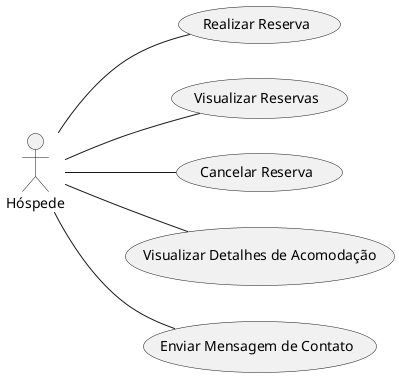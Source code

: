@startuml
left to right direction

actor Hóspede as Hospede

Hospede -- (Realizar Reserva)
Hospede -- (Visualizar Reservas)
Hospede -- (Cancelar Reserva)
Hospede -- (Visualizar Detalhes de Acomodação)
Hospede -- (Enviar Mensagem de Contato)

@enduml